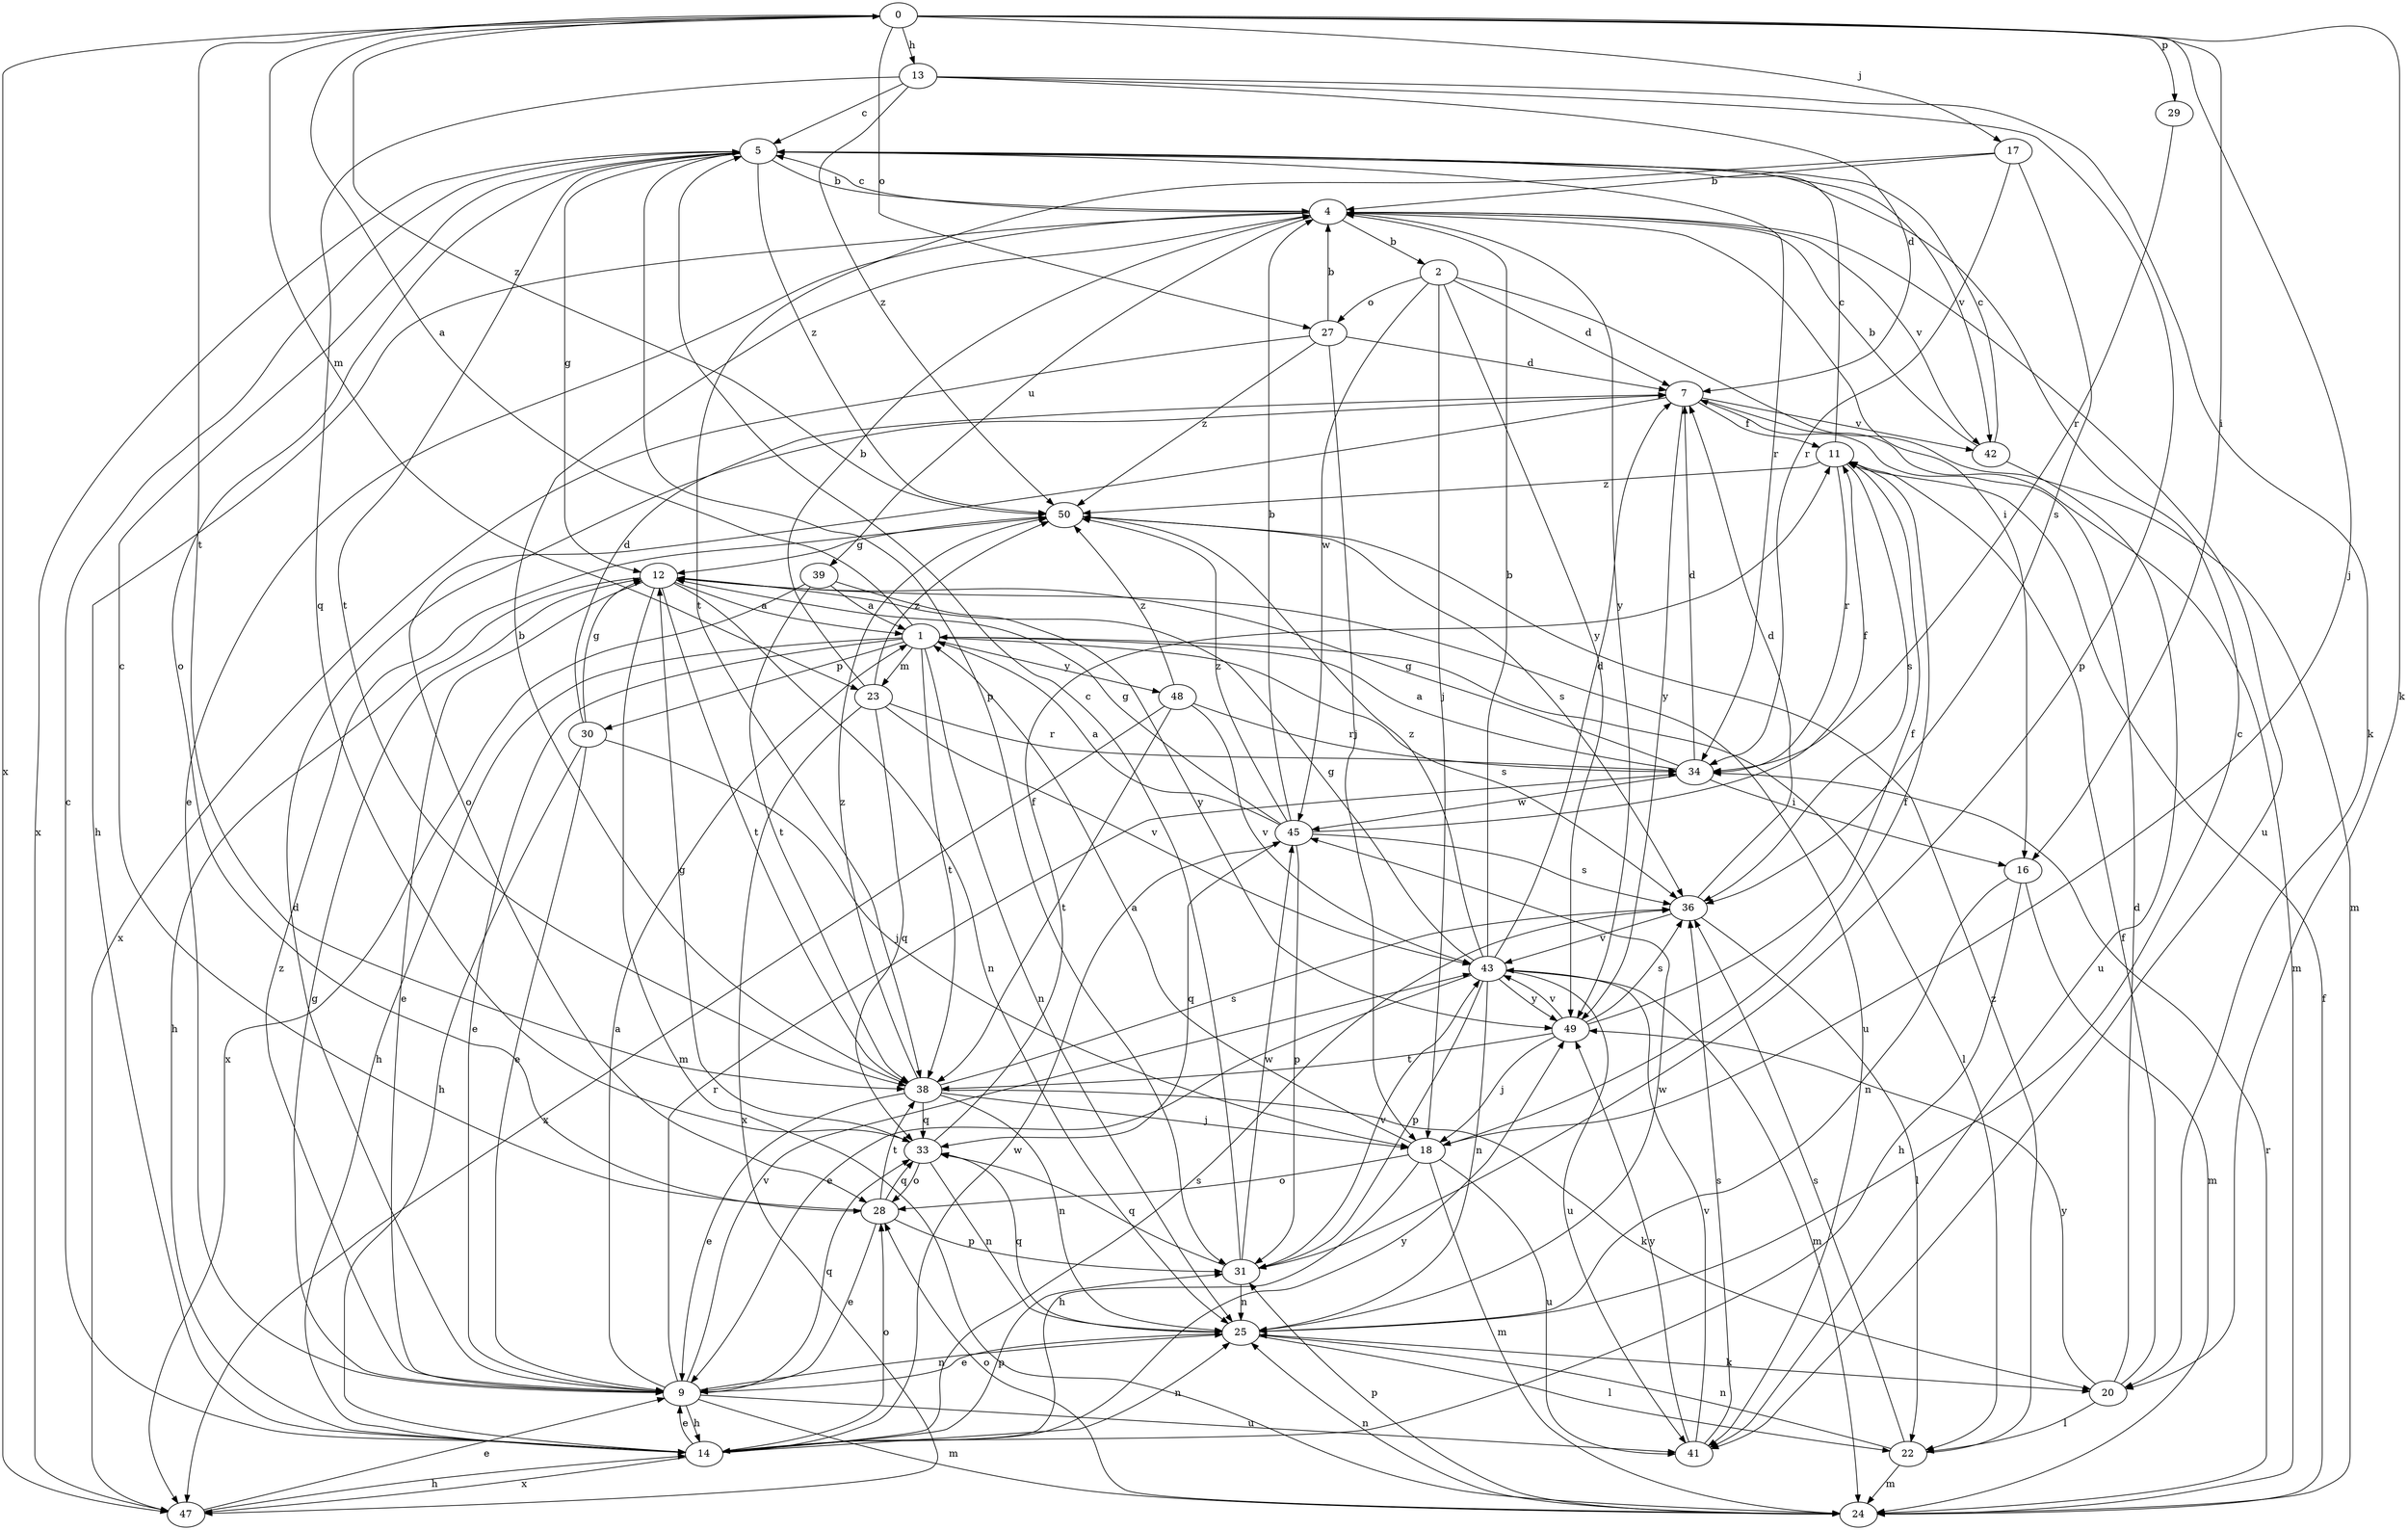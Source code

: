 strict digraph  {
0;
1;
2;
4;
5;
7;
9;
11;
12;
13;
14;
16;
17;
18;
20;
22;
23;
24;
25;
27;
28;
29;
30;
31;
33;
34;
36;
38;
39;
41;
42;
43;
45;
47;
48;
49;
50;
0 -> 13  [label=h];
0 -> 16  [label=i];
0 -> 17  [label=j];
0 -> 18  [label=j];
0 -> 20  [label=k];
0 -> 23  [label=m];
0 -> 27  [label=o];
0 -> 29  [label=p];
0 -> 38  [label=t];
0 -> 47  [label=x];
0 -> 50  [label=z];
1 -> 0  [label=a];
1 -> 9  [label=e];
1 -> 14  [label=h];
1 -> 22  [label=l];
1 -> 23  [label=m];
1 -> 25  [label=n];
1 -> 30  [label=p];
1 -> 36  [label=s];
1 -> 38  [label=t];
1 -> 48  [label=y];
2 -> 7  [label=d];
2 -> 18  [label=j];
2 -> 24  [label=m];
2 -> 27  [label=o];
2 -> 45  [label=w];
2 -> 49  [label=y];
4 -> 2  [label=b];
4 -> 5  [label=c];
4 -> 9  [label=e];
4 -> 14  [label=h];
4 -> 16  [label=i];
4 -> 39  [label=u];
4 -> 41  [label=u];
4 -> 42  [label=v];
4 -> 49  [label=y];
5 -> 4  [label=b];
5 -> 12  [label=g];
5 -> 28  [label=o];
5 -> 31  [label=p];
5 -> 34  [label=r];
5 -> 38  [label=t];
5 -> 42  [label=v];
5 -> 47  [label=x];
5 -> 50  [label=z];
7 -> 11  [label=f];
7 -> 24  [label=m];
7 -> 28  [label=o];
7 -> 42  [label=v];
7 -> 49  [label=y];
9 -> 1  [label=a];
9 -> 7  [label=d];
9 -> 12  [label=g];
9 -> 14  [label=h];
9 -> 24  [label=m];
9 -> 25  [label=n];
9 -> 33  [label=q];
9 -> 34  [label=r];
9 -> 41  [label=u];
9 -> 43  [label=v];
9 -> 50  [label=z];
11 -> 5  [label=c];
11 -> 34  [label=r];
11 -> 36  [label=s];
11 -> 50  [label=z];
12 -> 1  [label=a];
12 -> 9  [label=e];
12 -> 14  [label=h];
12 -> 24  [label=m];
12 -> 25  [label=n];
12 -> 38  [label=t];
12 -> 41  [label=u];
13 -> 5  [label=c];
13 -> 7  [label=d];
13 -> 20  [label=k];
13 -> 31  [label=p];
13 -> 33  [label=q];
13 -> 50  [label=z];
14 -> 5  [label=c];
14 -> 9  [label=e];
14 -> 25  [label=n];
14 -> 28  [label=o];
14 -> 31  [label=p];
14 -> 36  [label=s];
14 -> 45  [label=w];
14 -> 47  [label=x];
14 -> 49  [label=y];
16 -> 14  [label=h];
16 -> 24  [label=m];
16 -> 25  [label=n];
17 -> 4  [label=b];
17 -> 34  [label=r];
17 -> 36  [label=s];
17 -> 38  [label=t];
18 -> 1  [label=a];
18 -> 11  [label=f];
18 -> 14  [label=h];
18 -> 24  [label=m];
18 -> 28  [label=o];
18 -> 41  [label=u];
20 -> 7  [label=d];
20 -> 11  [label=f];
20 -> 22  [label=l];
20 -> 49  [label=y];
22 -> 24  [label=m];
22 -> 25  [label=n];
22 -> 36  [label=s];
22 -> 50  [label=z];
23 -> 4  [label=b];
23 -> 33  [label=q];
23 -> 34  [label=r];
23 -> 43  [label=v];
23 -> 47  [label=x];
23 -> 50  [label=z];
24 -> 11  [label=f];
24 -> 25  [label=n];
24 -> 28  [label=o];
24 -> 31  [label=p];
24 -> 34  [label=r];
25 -> 5  [label=c];
25 -> 9  [label=e];
25 -> 20  [label=k];
25 -> 22  [label=l];
25 -> 33  [label=q];
25 -> 45  [label=w];
27 -> 4  [label=b];
27 -> 7  [label=d];
27 -> 18  [label=j];
27 -> 47  [label=x];
27 -> 50  [label=z];
28 -> 5  [label=c];
28 -> 9  [label=e];
28 -> 31  [label=p];
28 -> 33  [label=q];
28 -> 38  [label=t];
29 -> 34  [label=r];
30 -> 7  [label=d];
30 -> 9  [label=e];
30 -> 12  [label=g];
30 -> 14  [label=h];
30 -> 18  [label=j];
31 -> 5  [label=c];
31 -> 25  [label=n];
31 -> 33  [label=q];
31 -> 43  [label=v];
31 -> 45  [label=w];
33 -> 11  [label=f];
33 -> 12  [label=g];
33 -> 25  [label=n];
33 -> 28  [label=o];
34 -> 1  [label=a];
34 -> 7  [label=d];
34 -> 12  [label=g];
34 -> 16  [label=i];
34 -> 45  [label=w];
36 -> 7  [label=d];
36 -> 22  [label=l];
36 -> 43  [label=v];
38 -> 4  [label=b];
38 -> 9  [label=e];
38 -> 18  [label=j];
38 -> 20  [label=k];
38 -> 25  [label=n];
38 -> 33  [label=q];
38 -> 36  [label=s];
38 -> 50  [label=z];
39 -> 1  [label=a];
39 -> 38  [label=t];
39 -> 47  [label=x];
39 -> 49  [label=y];
41 -> 36  [label=s];
41 -> 43  [label=v];
41 -> 49  [label=y];
42 -> 4  [label=b];
42 -> 5  [label=c];
42 -> 41  [label=u];
43 -> 4  [label=b];
43 -> 7  [label=d];
43 -> 9  [label=e];
43 -> 12  [label=g];
43 -> 24  [label=m];
43 -> 25  [label=n];
43 -> 31  [label=p];
43 -> 41  [label=u];
43 -> 49  [label=y];
43 -> 50  [label=z];
45 -> 1  [label=a];
45 -> 4  [label=b];
45 -> 11  [label=f];
45 -> 12  [label=g];
45 -> 31  [label=p];
45 -> 33  [label=q];
45 -> 36  [label=s];
45 -> 50  [label=z];
47 -> 9  [label=e];
47 -> 14  [label=h];
48 -> 34  [label=r];
48 -> 38  [label=t];
48 -> 43  [label=v];
48 -> 47  [label=x];
48 -> 50  [label=z];
49 -> 11  [label=f];
49 -> 18  [label=j];
49 -> 36  [label=s];
49 -> 38  [label=t];
49 -> 43  [label=v];
50 -> 12  [label=g];
50 -> 36  [label=s];
}
